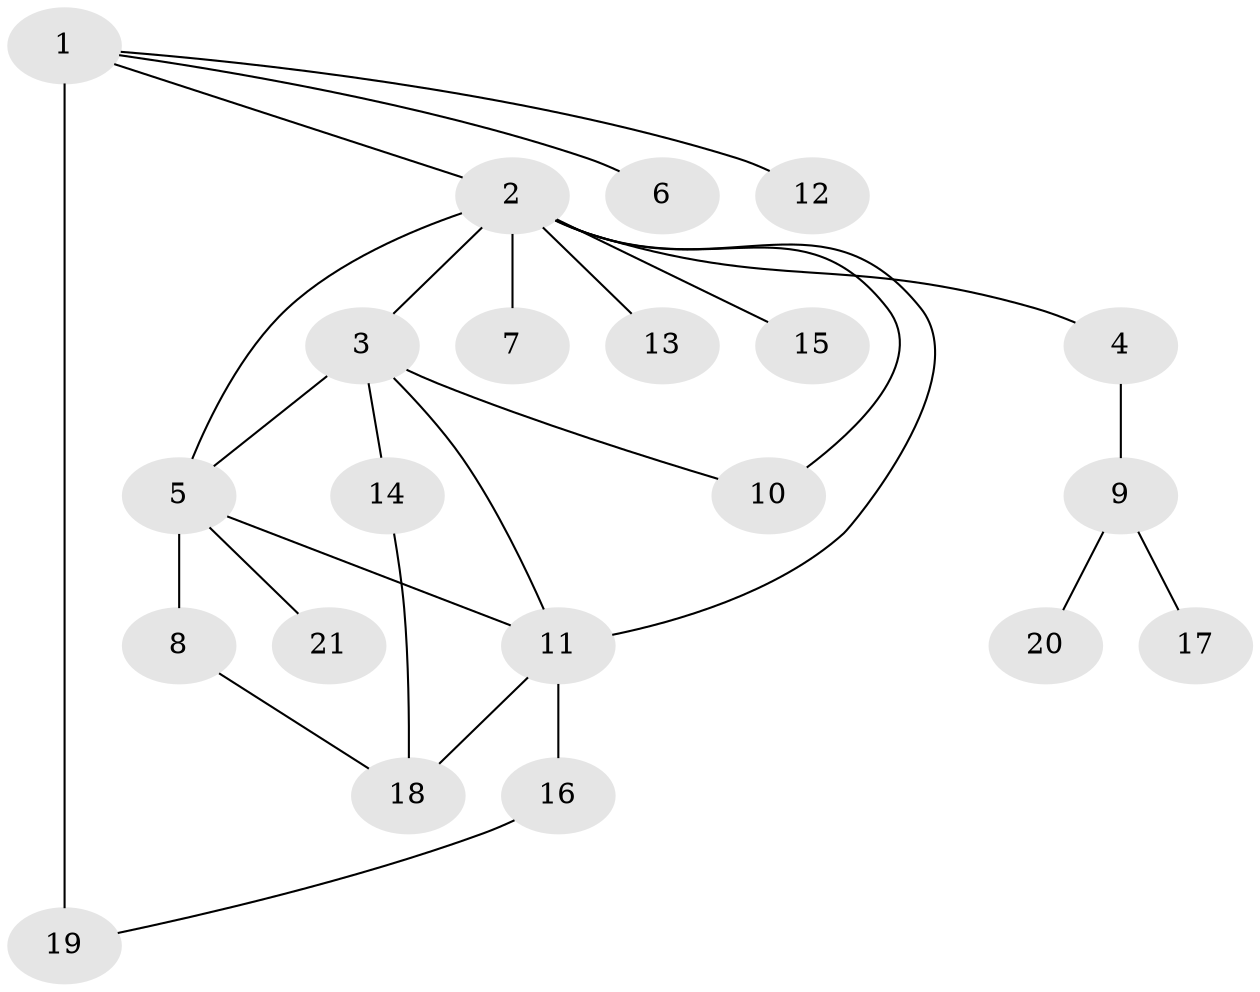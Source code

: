 // original degree distribution, {9: 0.03125, 14: 0.015625, 10: 0.015625, 3: 0.078125, 2: 0.1875, 1: 0.59375, 5: 0.015625, 4: 0.0625}
// Generated by graph-tools (version 1.1) at 2025/50/03/04/25 22:50:41]
// undirected, 21 vertices, 27 edges
graph export_dot {
  node [color=gray90,style=filled];
  1;
  2;
  3;
  4;
  5;
  6;
  7;
  8;
  9;
  10;
  11;
  12;
  13;
  14;
  15;
  16;
  17;
  18;
  19;
  20;
  21;
  1 -- 2 [weight=1.0];
  1 -- 6 [weight=1.0];
  1 -- 12 [weight=1.0];
  1 -- 19 [weight=5.0];
  2 -- 3 [weight=1.0];
  2 -- 4 [weight=1.0];
  2 -- 5 [weight=1.0];
  2 -- 7 [weight=1.0];
  2 -- 10 [weight=1.0];
  2 -- 11 [weight=1.0];
  2 -- 13 [weight=1.0];
  2 -- 15 [weight=1.0];
  3 -- 5 [weight=1.0];
  3 -- 10 [weight=1.0];
  3 -- 11 [weight=5.0];
  3 -- 14 [weight=1.0];
  4 -- 9 [weight=1.0];
  5 -- 8 [weight=7.0];
  5 -- 11 [weight=1.0];
  5 -- 21 [weight=1.0];
  8 -- 18 [weight=1.0];
  9 -- 17 [weight=1.0];
  9 -- 20 [weight=1.0];
  11 -- 16 [weight=1.0];
  11 -- 18 [weight=1.0];
  14 -- 18 [weight=1.0];
  16 -- 19 [weight=1.0];
}
